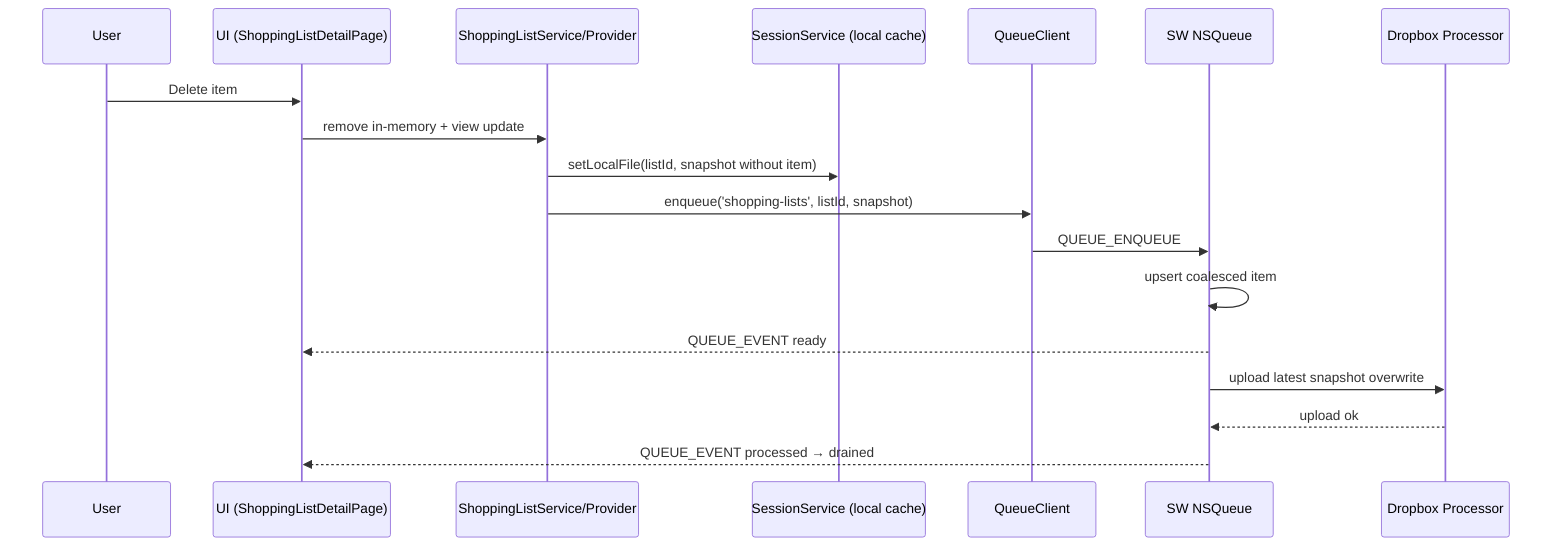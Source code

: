 sequenceDiagram
  participant U as User
  participant UI as UI (ShoppingListDetailPage)
  participant S as ShoppingListService/Provider
  participant SS as SessionService (local cache)
  participant QC as QueueClient
  participant SW as SW NSQueue
  participant DP as Dropbox Processor

  U->>UI: Delete item
  UI->>S: remove in-memory + view update
  S->>SS: setLocalFile(listId, snapshot without item)
  S->>QC: enqueue('shopping-lists', listId, snapshot)
  QC->>SW: QUEUE_ENQUEUE
  SW->>SW: upsert coalesced item
  SW-->>UI: QUEUE_EVENT ready
  SW->>DP: upload latest snapshot overwrite
  DP-->>SW: upload ok
  SW-->>UI: QUEUE_EVENT processed → drained